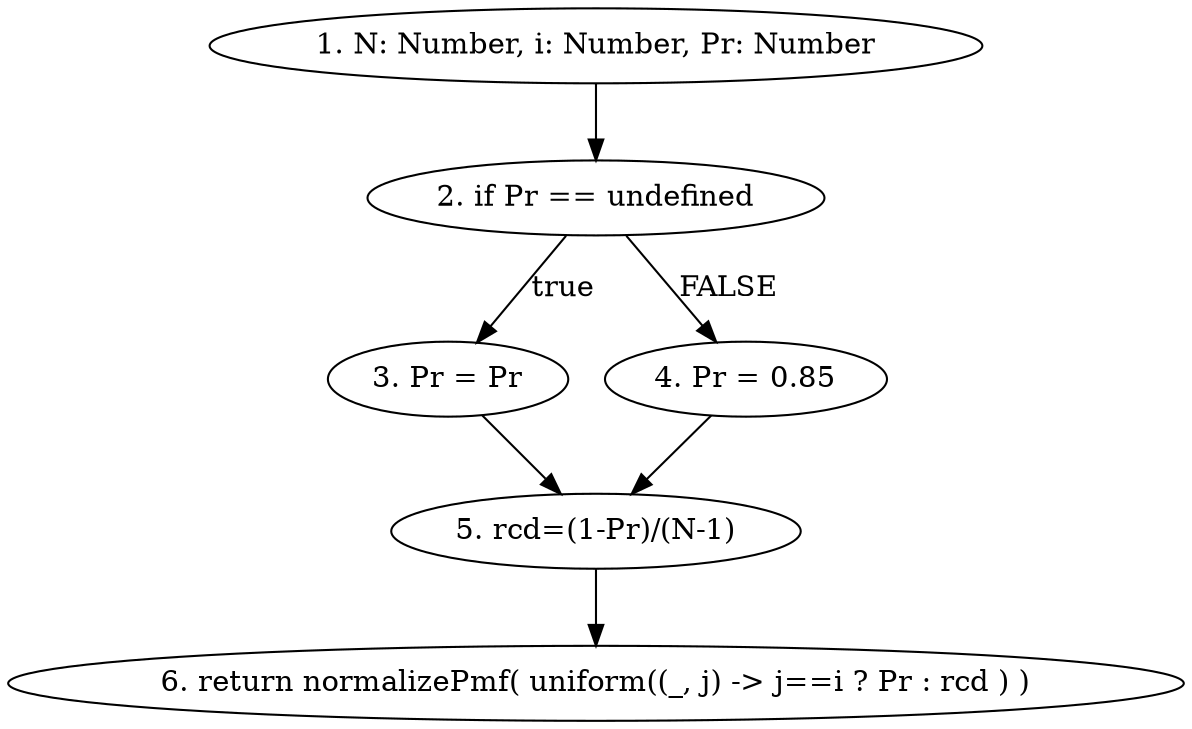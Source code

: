 digraph G{
   INP [label="1. N: Number, i: Number, Pr: Number"]
   IF [label="2. if Pr == undefined"]
   SET1 [label="3. Pr = Pr"]
   ELSE [label="4. Pr = 0.85"]
   SET2 [label="5. rcd=(1-Pr)/(N-1)"]
   RET [label="6. return normalizePmf( uniform((_, j) -> j==i ? Pr : rcd ) )"]

   INP -> IF
   IF -> SET1 [label="true"]
   IF -> ELSE [label="FALSE"]
   ELSE -> SET2
   SET1 -> SET2 
   SET2 -> RET 
}
